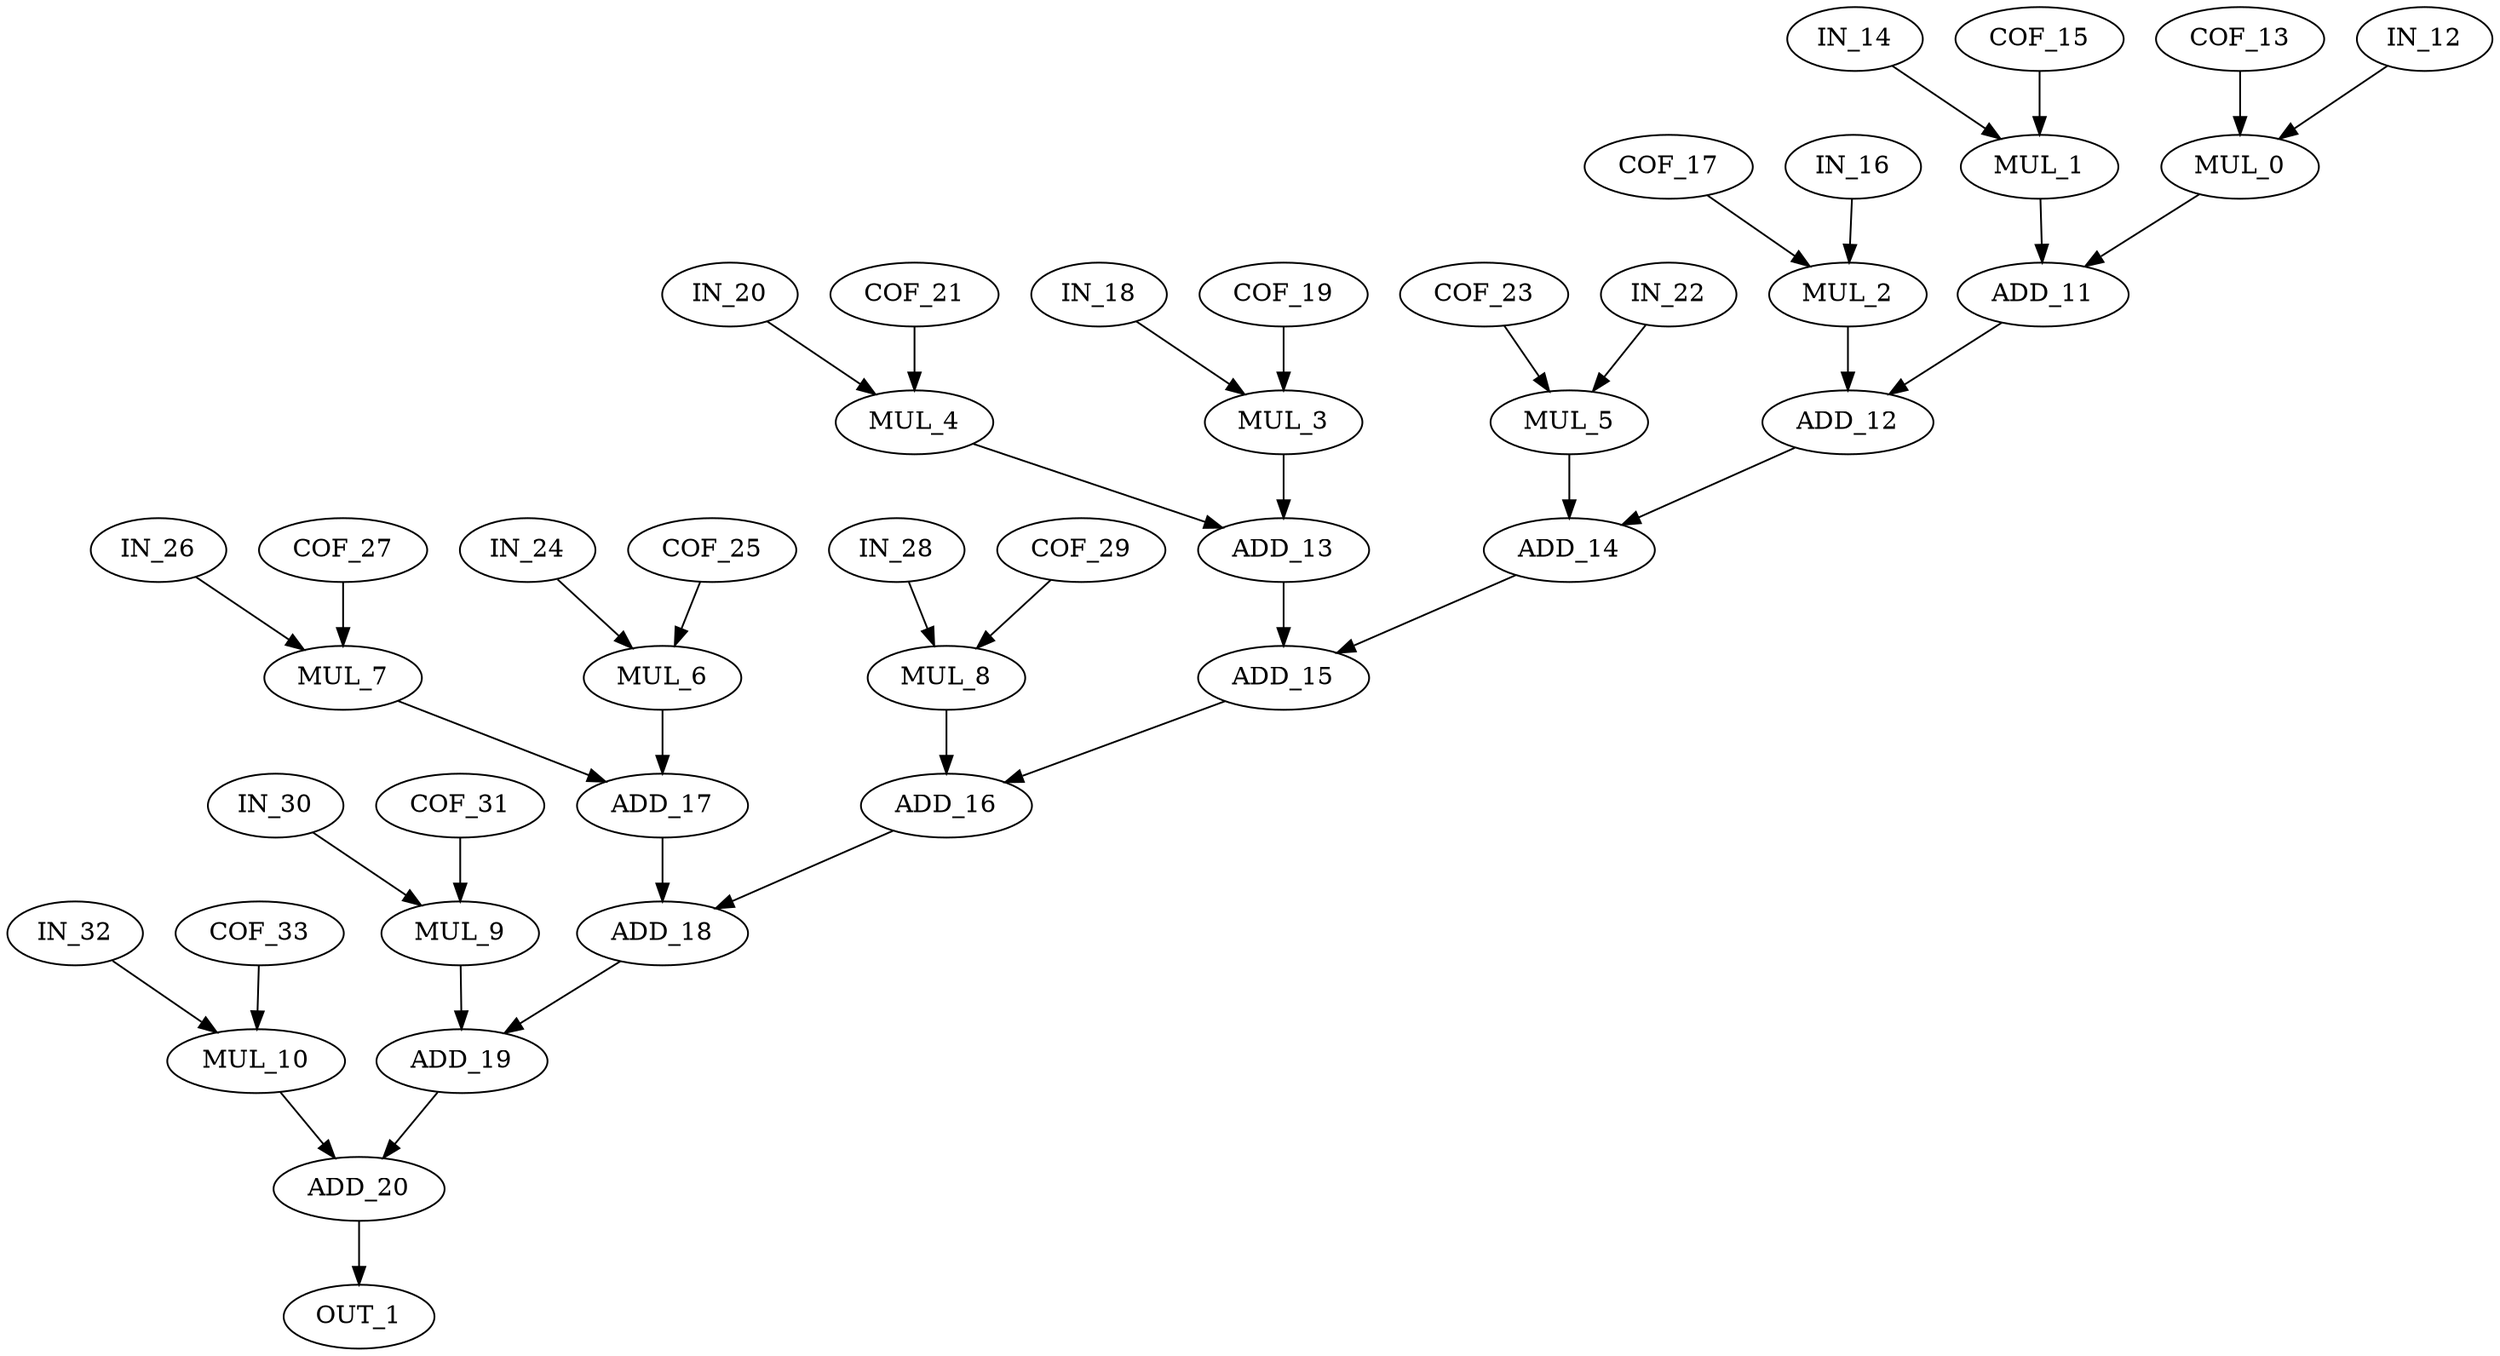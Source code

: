 digraph "fir1" {
ADD_11 [label=ADD_11];
MUL_8 [label=MUL_8];
IN_32 [label=IN_32];
MUL_7 [label=MUL_7];
IN_26 [label=IN_26];
IN_28 [label=IN_28];
ADD_16 [label=ADD_16];
OUT_1 [label=OUT_1];
IN_18 [label=IN_18];
COF_23 [label=COF_23];
MUL_4 [label=MUL_4];
ADD_15 [label=ADD_15];
MUL_10 [label=MUL_10];
COF_27 [label=COF_27];
COF_17 [label=COF_17];
MUL_1 [label=MUL_1];
IN_24 [label=IN_24];
COF_13 [label=COF_13];
IN_30 [label=IN_30];
COF_33 [label=COF_33];
MUL_0 [label=MUL_0];
ADD_12 [label=ADD_12];
ADD_13 [label=ADD_13];
MUL_5 [label=MUL_5];
ADD_19 [label=ADD_19];
MUL_9 [label=MUL_9];
IN_20 [label=IN_20];
COF_25 [label=COF_25];
IN_14 [label=IN_14];
MUL_6 [label=MUL_6];
MUL_2 [label=MUL_2];
COF_21 [label=COF_21];
ADD_17 [label=ADD_17];
ADD_20 [label=ADD_20];
IN_22 [label=IN_22];
IN_16 [label=IN_16];
MUL_3 [label=MUL_3];
COF_29 [label=COF_29];
COF_31 [label=COF_31];
ADD_18 [label=ADD_18];
ADD_14 [label=ADD_14];
COF_15 [label=COF_15];
COF_19 [label=COF_19];
IN_12 [label=IN_12];
ADD_11 -> ADD_12  [key=0, name=36];
MUL_8 -> ADD_16  [key=0, name=42];
IN_32 -> MUL_10  [key=0, name=33];
MUL_7 -> ADD_17  [key=0, name=26];
IN_26 -> MUL_7  [key=0, name=18];
IN_28 -> MUL_8  [key=0, name=20];
ADD_16 -> ADD_18  [key=0, name=28];
IN_18 -> MUL_3  [key=0, name=24];
COF_23 -> MUL_5  [key=0, name=39];
MUL_4 -> ADD_13  [key=0, name=0];
ADD_15 -> ADD_16  [key=0, name=15];
MUL_10 -> ADD_20  [key=0, name=16];
COF_27 -> MUL_7  [key=0, name=11];
COF_17 -> MUL_2  [key=0, name=13];
MUL_1 -> ADD_11  [key=0, name=32];
IN_24 -> MUL_6  [key=0, name=9];
COF_13 -> MUL_0  [key=0, name=35];
IN_30 -> MUL_9  [key=0, name=5];
COF_33 -> MUL_10  [key=0, name=19];
MUL_0 -> ADD_11  [key=0, name=2];
ADD_12 -> ADD_14  [key=0, name=6];
ADD_13 -> ADD_15  [key=0, name=38];
MUL_5 -> ADD_14  [key=0, name=21];
ADD_19 -> ADD_20  [key=0, name=37];
MUL_9 -> ADD_19  [key=0, name=23];
IN_20 -> MUL_4  [key=0, name=34];
COF_25 -> MUL_6  [key=0, name=31];
IN_14 -> MUL_1  [key=0, name=40];
MUL_6 -> ADD_17  [key=0, name=41];
MUL_2 -> ADD_12  [key=0, name=25];
COF_21 -> MUL_4  [key=0, name=1];
ADD_17 -> ADD_18  [key=0, name=27];
ADD_20 -> OUT_1  [key=0, name=22];
IN_22 -> MUL_5  [key=0, name=14];
IN_16 -> MUL_2  [key=0, name=10];
MUL_3 -> ADD_13  [key=0, name=30];
COF_29 -> MUL_8  [key=0, name=12];
COF_31 -> MUL_9  [key=0, name=7];
ADD_18 -> ADD_19  [key=0, name=3];
ADD_14 -> ADD_15  [key=0, name=17];
COF_15 -> MUL_1  [key=0, name=29];
COF_19 -> MUL_3  [key=0, name=4];
IN_12 -> MUL_0  [key=0, name=8];
}
